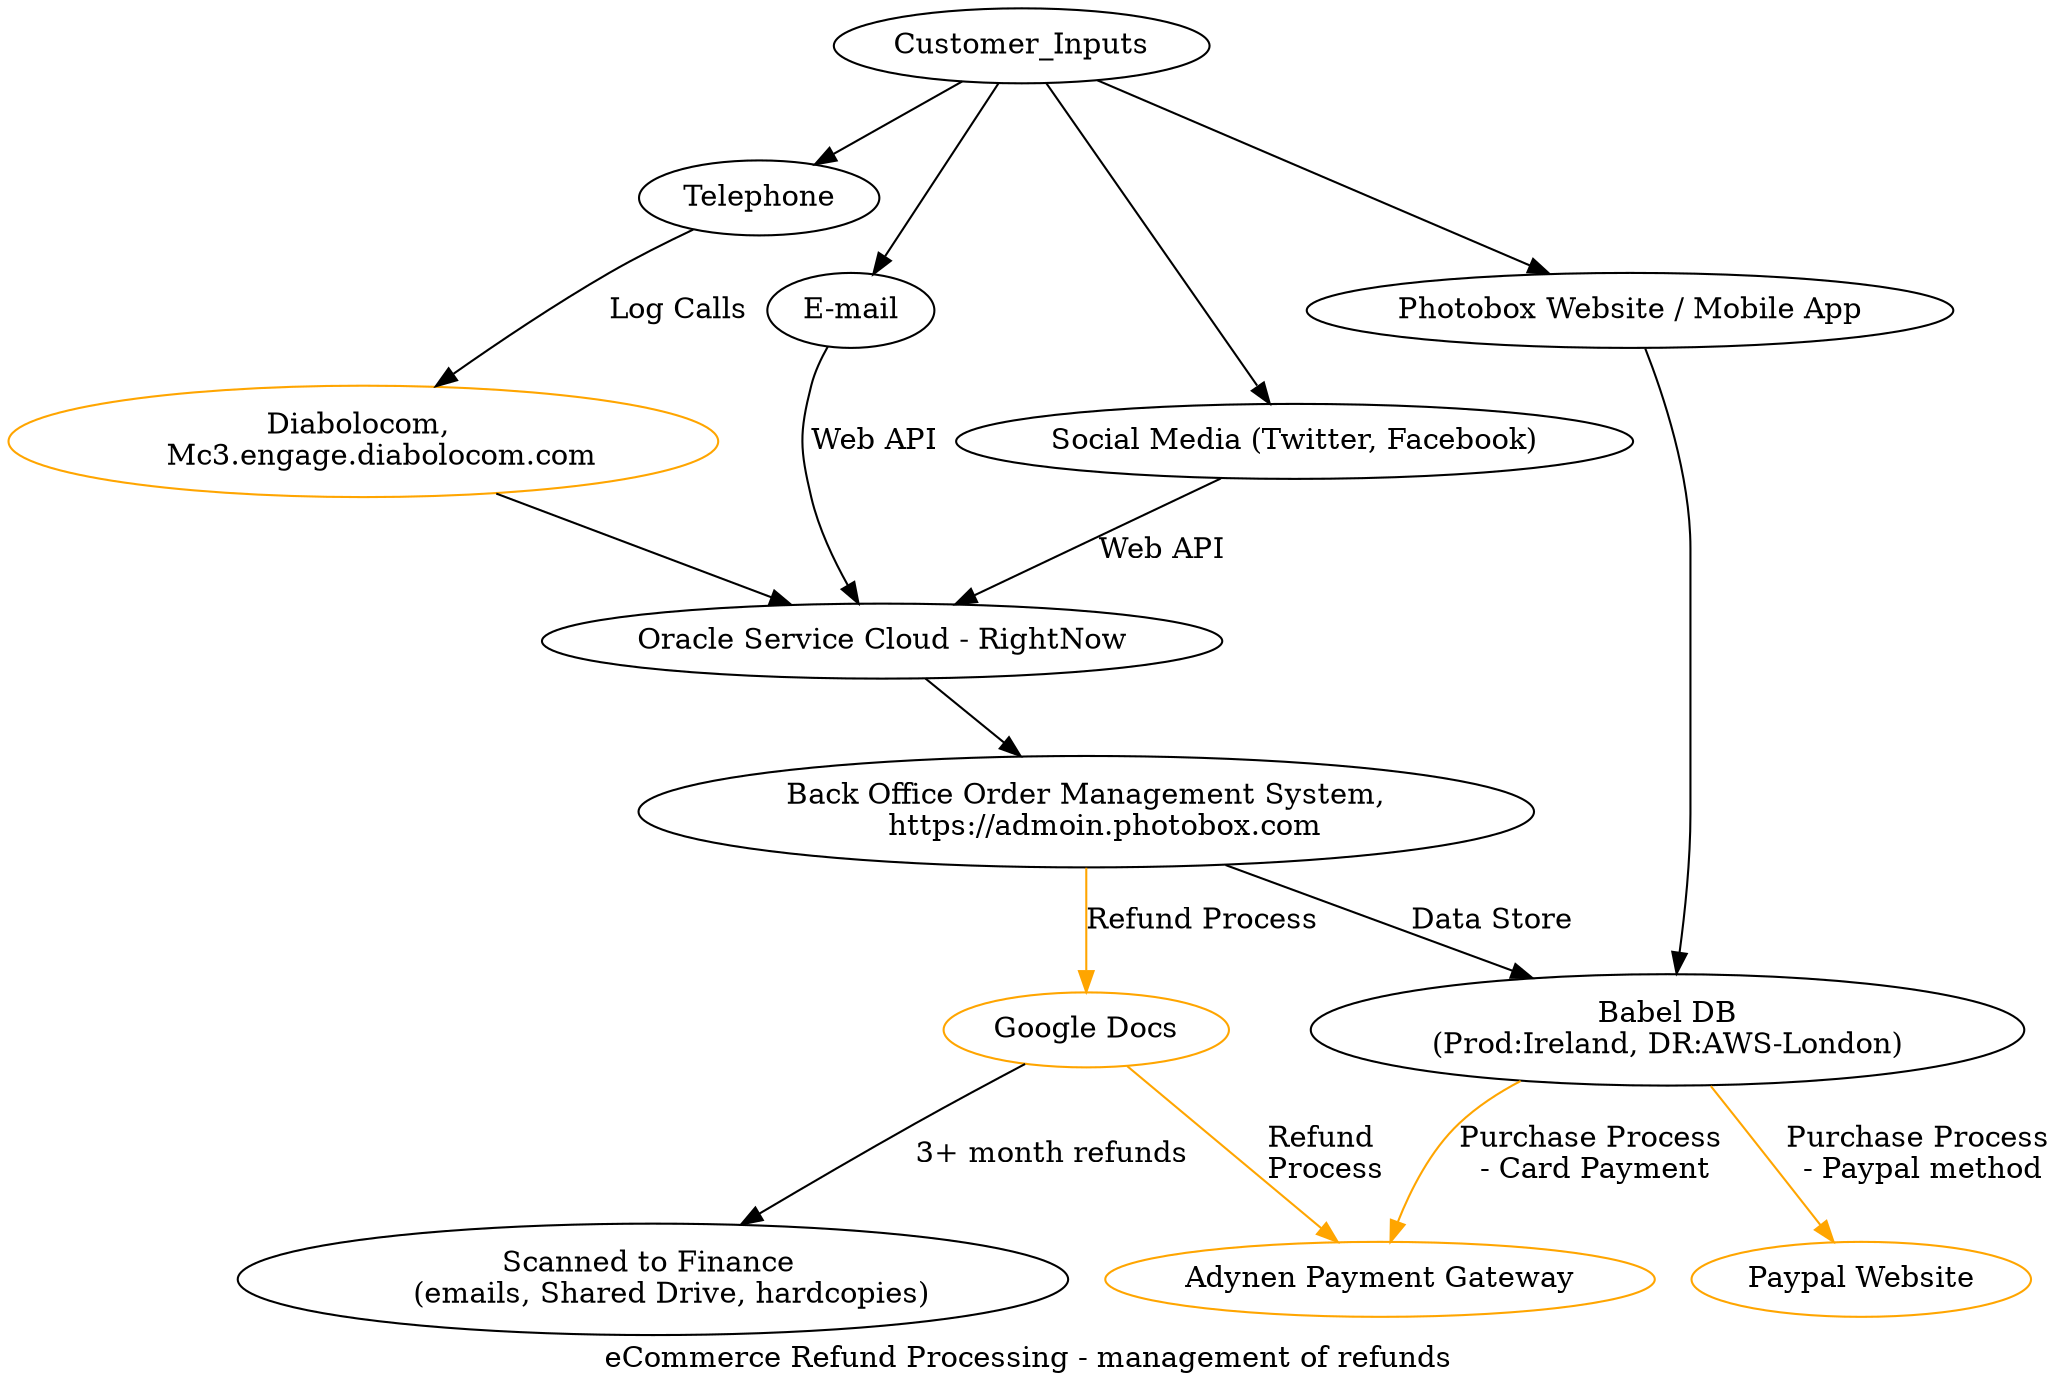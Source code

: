 digraph G {
    label = "eCommerce Refund Processing - management of refunds "

    IN1 [label="Telephone"]
    IN2 [label="E-mail"]
    IN3 [label="Social Media (Twitter, Facebook)"]
    IN4 [label="Photobox Website / Mobile App"]
    DI [label="Diabolocom, 
    Mc3.engage.diabolocom.com", color=orange]

    RN [label="Oracle Service Cloud - RightNow"]
    BO [label="Back Office Order Management System,
    https://admoin.photobox.com"]
    GD [label="Google Docs", color=orange]
    PG [label="Adynen Payment Gateway",color=orange]
    BDB [label="Babel DB
(Prod:Ireland, DR:AWS-London)"]
    FI [label="Scanned to Finance 
    (emails, Shared Drive, hardcopies)"]
    PG2 [label="Paypal Website",color=orange]

    Customer_Inputs -> IN1, IN2, IN3, IN4
    IN1 -> DI [label="Log Calls"]
    DI ->RN
    IN2 -> RN [label="Web API"]
    IN3 -> RN [label="Web API"]
    RN -> BO
    BO -> BDB [label="Data Store"]
    BO -> GD [label="Refund Process", color=orange]
    GD -> PG [label="Refund 
Process", color=orange]
    GD -> FI [label="3+ month refunds"]
    IN4 -> BDB
    BDB -> PG [label="Purchase Process 
- Card Payment", color=orange]
    BDB -> PG2 [label="Purchase Process 
- Paypal method", color=orange]


}

